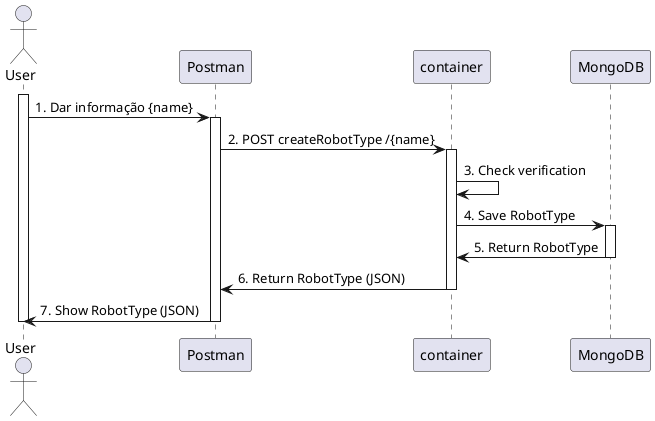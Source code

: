 @startuml
'http://plantuml.com/skinparam.html

actor User
participant Postman as "Postman"
participant System as "container"
participant MongoDB as "MongoDB"

activate User
User -> Postman :1. Dar informação {name}
activate Postman
Postman -> System :2. POST createRobotType /{name}
activate System
System -> System :3. Check verification

System -> MongoDB :4. Save RobotType
activate MongoDB
MongoDB -> System :5. Return RobotType
deactivate MongoDB
System -> Postman :6. Return RobotType (JSON)
deactivate System
Postman -> User :7. Show RobotType (JSON)
deactivate Postman
deactivate User


@enduml
```